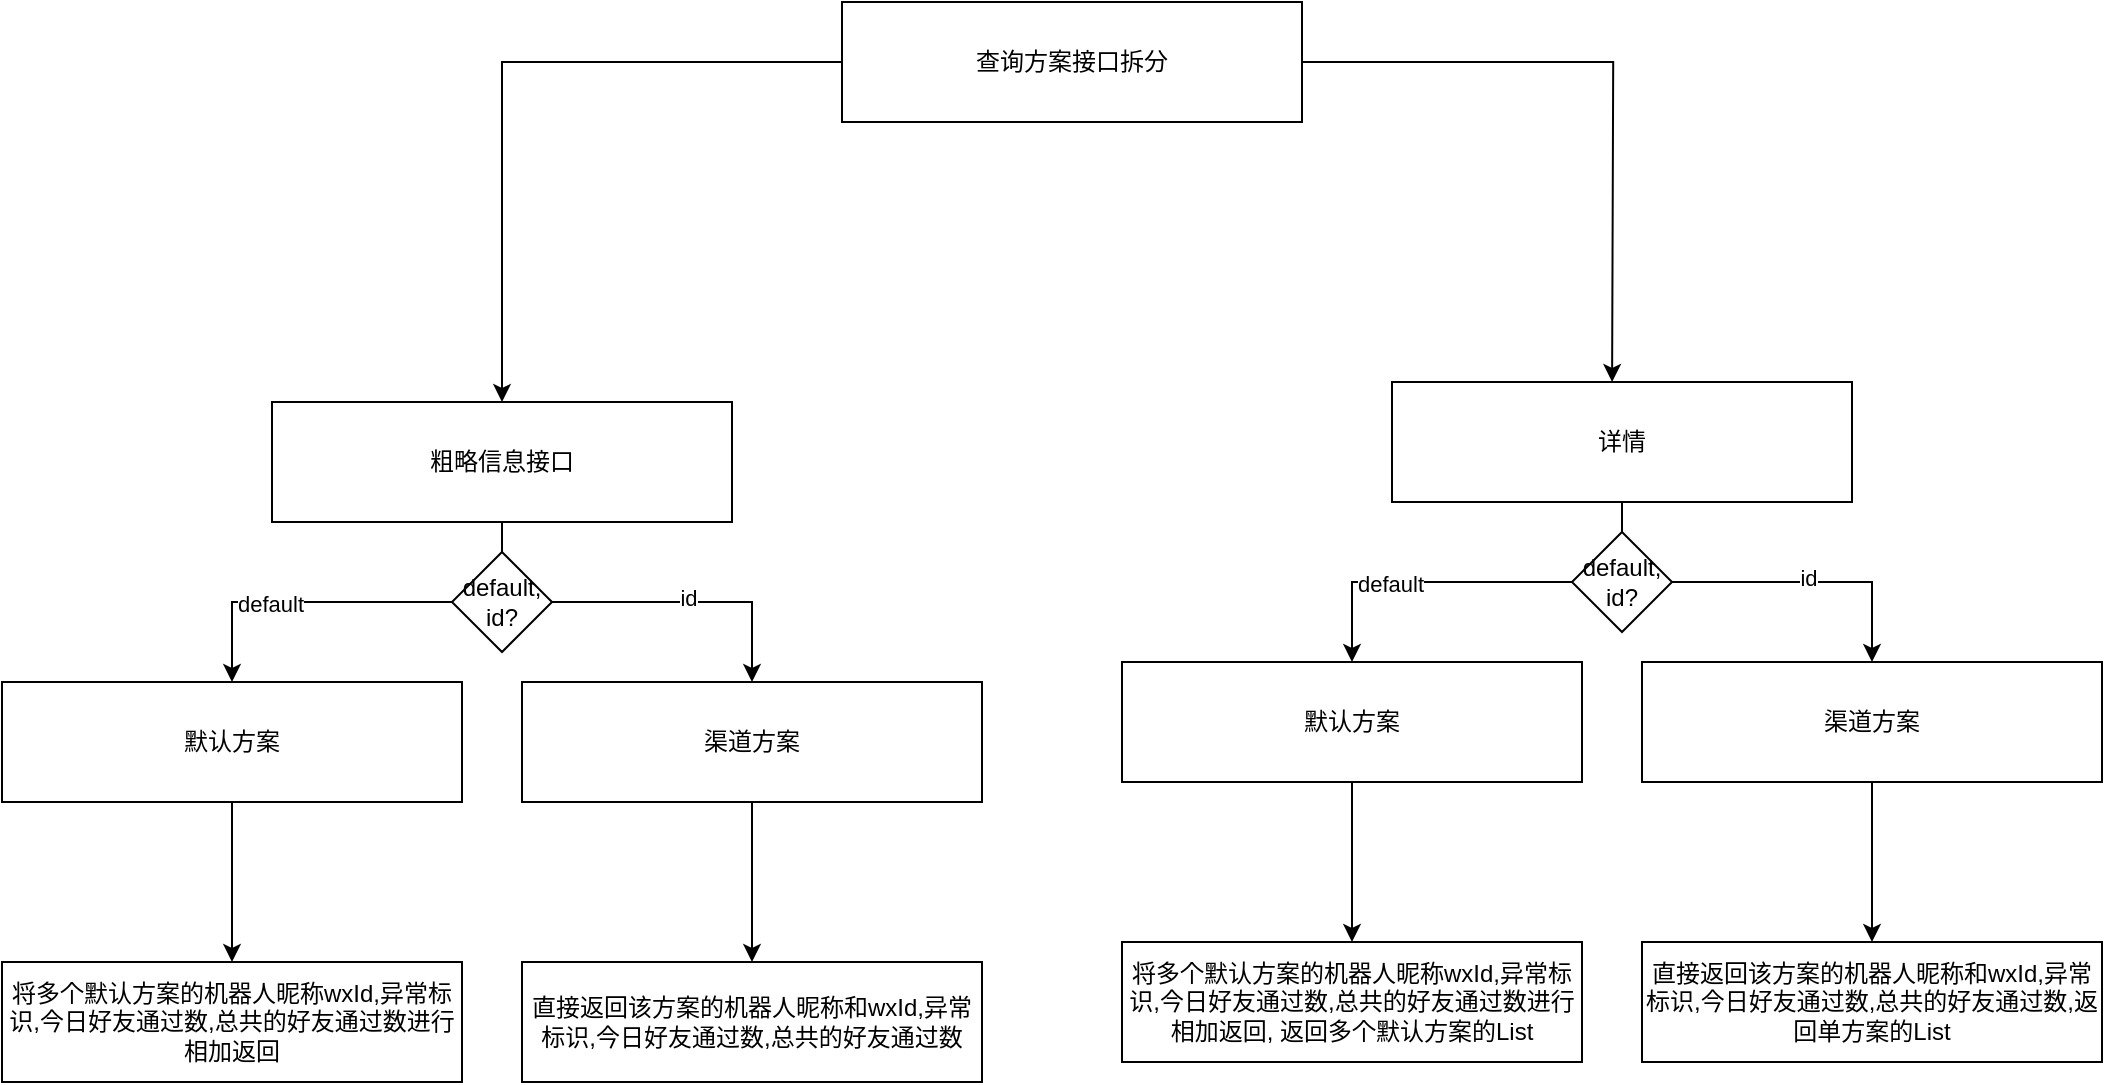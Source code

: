 <mxfile version="22.1.0" type="github">
  <diagram name="第 1 页" id="sePaThno3yrbPFlchOn1">
    <mxGraphModel dx="1489" dy="783" grid="1" gridSize="10" guides="1" tooltips="1" connect="1" arrows="1" fold="1" page="1" pageScale="1" pageWidth="827" pageHeight="1169" math="0" shadow="0">
      <root>
        <mxCell id="0" />
        <mxCell id="1" parent="0" />
        <mxCell id="CX-PVgMaYONu4-ApPANH-3" value="" style="edgeStyle=orthogonalEdgeStyle;rounded=0;orthogonalLoop=1;jettySize=auto;html=1;" edge="1" parent="1" source="CX-PVgMaYONu4-ApPANH-7" target="CX-PVgMaYONu4-ApPANH-11">
          <mxGeometry relative="1" as="geometry" />
        </mxCell>
        <mxCell id="CX-PVgMaYONu4-ApPANH-66" value="" style="edgeStyle=orthogonalEdgeStyle;rounded=0;orthogonalLoop=1;jettySize=auto;html=1;entryX=0.435;entryY=-0.083;entryDx=0;entryDy=0;entryPerimeter=0;exitX=1;exitY=0.5;exitDx=0;exitDy=0;" edge="1" parent="1" source="CX-PVgMaYONu4-ApPANH-7">
          <mxGeometry relative="1" as="geometry">
            <mxPoint x="690" y="435.047" as="sourcePoint" />
            <mxPoint x="835.05" y="590.0" as="targetPoint" />
          </mxGeometry>
        </mxCell>
        <mxCell id="CX-PVgMaYONu4-ApPANH-7" value="查询方案接口拆分" style="rounded=0;whiteSpace=wrap;html=1;" vertex="1" parent="1">
          <mxGeometry x="450" y="400" width="230" height="60" as="geometry" />
        </mxCell>
        <mxCell id="CX-PVgMaYONu4-ApPANH-10" value="" style="edgeStyle=orthogonalEdgeStyle;rounded=0;orthogonalLoop=1;jettySize=auto;html=1;" edge="1" parent="1" source="CX-PVgMaYONu4-ApPANH-11" target="CX-PVgMaYONu4-ApPANH-18">
          <mxGeometry relative="1" as="geometry">
            <Array as="points">
              <mxPoint x="280" y="700" />
              <mxPoint x="145" y="700" />
            </Array>
          </mxGeometry>
        </mxCell>
        <mxCell id="CX-PVgMaYONu4-ApPANH-51" value="default" style="edgeLabel;html=1;align=center;verticalAlign=middle;resizable=0;points=[];" vertex="1" connectable="0" parent="CX-PVgMaYONu4-ApPANH-10">
          <mxGeometry x="0.455" y="1" relative="1" as="geometry">
            <mxPoint as="offset" />
          </mxGeometry>
        </mxCell>
        <mxCell id="CX-PVgMaYONu4-ApPANH-30" value="" style="edgeStyle=orthogonalEdgeStyle;rounded=0;orthogonalLoop=1;jettySize=auto;html=1;" edge="1" parent="1" source="CX-PVgMaYONu4-ApPANH-11" target="CX-PVgMaYONu4-ApPANH-29">
          <mxGeometry relative="1" as="geometry" />
        </mxCell>
        <mxCell id="CX-PVgMaYONu4-ApPANH-52" value="id" style="edgeLabel;html=1;align=center;verticalAlign=middle;resizable=0;points=[];" vertex="1" connectable="0" parent="CX-PVgMaYONu4-ApPANH-30">
          <mxGeometry x="0.298" y="2" relative="1" as="geometry">
            <mxPoint as="offset" />
          </mxGeometry>
        </mxCell>
        <mxCell id="CX-PVgMaYONu4-ApPANH-11" value="粗略信息接口" style="rounded=0;whiteSpace=wrap;html=1;" vertex="1" parent="1">
          <mxGeometry x="165" y="600" width="230" height="60" as="geometry" />
        </mxCell>
        <mxCell id="CX-PVgMaYONu4-ApPANH-16" value="" style="edgeStyle=orthogonalEdgeStyle;rounded=0;orthogonalLoop=1;jettySize=auto;html=1;" edge="1" parent="1" source="CX-PVgMaYONu4-ApPANH-18" target="CX-PVgMaYONu4-ApPANH-21">
          <mxGeometry relative="1" as="geometry" />
        </mxCell>
        <mxCell id="CX-PVgMaYONu4-ApPANH-18" value="默认方案" style="rounded=0;whiteSpace=wrap;html=1;" vertex="1" parent="1">
          <mxGeometry x="30" y="740" width="230" height="60" as="geometry" />
        </mxCell>
        <mxCell id="CX-PVgMaYONu4-ApPANH-21" value="将多个默认方案的机器人昵称wxId,异常标识,今日好友通过数,总共的好友通过数进行相加返回" style="rounded=0;whiteSpace=wrap;html=1;" vertex="1" parent="1">
          <mxGeometry x="30" y="880" width="230" height="60" as="geometry" />
        </mxCell>
        <mxCell id="CX-PVgMaYONu4-ApPANH-37" value="" style="edgeStyle=orthogonalEdgeStyle;rounded=0;orthogonalLoop=1;jettySize=auto;html=1;" edge="1" parent="1" source="CX-PVgMaYONu4-ApPANH-29" target="CX-PVgMaYONu4-ApPANH-36">
          <mxGeometry relative="1" as="geometry" />
        </mxCell>
        <mxCell id="CX-PVgMaYONu4-ApPANH-29" value="渠道方案" style="rounded=0;whiteSpace=wrap;html=1;" vertex="1" parent="1">
          <mxGeometry x="290" y="740" width="230" height="60" as="geometry" />
        </mxCell>
        <mxCell id="CX-PVgMaYONu4-ApPANH-36" value="直接返回该方案的机器人昵称和wxId,异常标识,今日好友通过数,总共的好友通过数" style="rounded=0;whiteSpace=wrap;html=1;" vertex="1" parent="1">
          <mxGeometry x="290" y="880" width="230" height="60" as="geometry" />
        </mxCell>
        <mxCell id="CX-PVgMaYONu4-ApPANH-45" value="default, id?" style="rhombus;whiteSpace=wrap;html=1;" vertex="1" parent="1">
          <mxGeometry x="255" y="675" width="50" height="50" as="geometry" />
        </mxCell>
        <mxCell id="CX-PVgMaYONu4-ApPANH-53" value="" style="edgeStyle=orthogonalEdgeStyle;rounded=0;orthogonalLoop=1;jettySize=auto;html=1;" edge="1" parent="1" source="CX-PVgMaYONu4-ApPANH-57" target="CX-PVgMaYONu4-ApPANH-59">
          <mxGeometry relative="1" as="geometry">
            <Array as="points">
              <mxPoint x="840" y="690" />
              <mxPoint x="705" y="690" />
            </Array>
          </mxGeometry>
        </mxCell>
        <mxCell id="CX-PVgMaYONu4-ApPANH-54" value="default" style="edgeLabel;html=1;align=center;verticalAlign=middle;resizable=0;points=[];" vertex="1" connectable="0" parent="CX-PVgMaYONu4-ApPANH-53">
          <mxGeometry x="0.455" y="1" relative="1" as="geometry">
            <mxPoint as="offset" />
          </mxGeometry>
        </mxCell>
        <mxCell id="CX-PVgMaYONu4-ApPANH-55" value="" style="edgeStyle=orthogonalEdgeStyle;rounded=0;orthogonalLoop=1;jettySize=auto;html=1;" edge="1" parent="1" source="CX-PVgMaYONu4-ApPANH-57" target="CX-PVgMaYONu4-ApPANH-62">
          <mxGeometry relative="1" as="geometry" />
        </mxCell>
        <mxCell id="CX-PVgMaYONu4-ApPANH-56" value="id" style="edgeLabel;html=1;align=center;verticalAlign=middle;resizable=0;points=[];" vertex="1" connectable="0" parent="CX-PVgMaYONu4-ApPANH-55">
          <mxGeometry x="0.298" y="2" relative="1" as="geometry">
            <mxPoint as="offset" />
          </mxGeometry>
        </mxCell>
        <mxCell id="CX-PVgMaYONu4-ApPANH-57" value="详情" style="rounded=0;whiteSpace=wrap;html=1;" vertex="1" parent="1">
          <mxGeometry x="725" y="590" width="230" height="60" as="geometry" />
        </mxCell>
        <mxCell id="CX-PVgMaYONu4-ApPANH-58" value="" style="edgeStyle=orthogonalEdgeStyle;rounded=0;orthogonalLoop=1;jettySize=auto;html=1;" edge="1" parent="1" source="CX-PVgMaYONu4-ApPANH-59" target="CX-PVgMaYONu4-ApPANH-60">
          <mxGeometry relative="1" as="geometry" />
        </mxCell>
        <mxCell id="CX-PVgMaYONu4-ApPANH-59" value="默认方案" style="rounded=0;whiteSpace=wrap;html=1;" vertex="1" parent="1">
          <mxGeometry x="590" y="730" width="230" height="60" as="geometry" />
        </mxCell>
        <mxCell id="CX-PVgMaYONu4-ApPANH-60" value="将多个默认方案的机器人昵称wxId,异常标识,今日好友通过数,总共的好友通过数进行相加返回, 返回多个默认方案的List" style="rounded=0;whiteSpace=wrap;html=1;" vertex="1" parent="1">
          <mxGeometry x="590" y="870" width="230" height="60" as="geometry" />
        </mxCell>
        <mxCell id="CX-PVgMaYONu4-ApPANH-61" value="" style="edgeStyle=orthogonalEdgeStyle;rounded=0;orthogonalLoop=1;jettySize=auto;html=1;" edge="1" parent="1" source="CX-PVgMaYONu4-ApPANH-62" target="CX-PVgMaYONu4-ApPANH-63">
          <mxGeometry relative="1" as="geometry" />
        </mxCell>
        <mxCell id="CX-PVgMaYONu4-ApPANH-62" value="渠道方案" style="rounded=0;whiteSpace=wrap;html=1;" vertex="1" parent="1">
          <mxGeometry x="850" y="730" width="230" height="60" as="geometry" />
        </mxCell>
        <mxCell id="CX-PVgMaYONu4-ApPANH-63" value="直接返回该方案的机器人昵称和wxId,异常标识,今日好友通过数,总共的好友通过数,返回单方案的List" style="rounded=0;whiteSpace=wrap;html=1;" vertex="1" parent="1">
          <mxGeometry x="850" y="870" width="230" height="60" as="geometry" />
        </mxCell>
        <mxCell id="CX-PVgMaYONu4-ApPANH-64" value="default, id?" style="rhombus;whiteSpace=wrap;html=1;" vertex="1" parent="1">
          <mxGeometry x="815" y="665" width="50" height="50" as="geometry" />
        </mxCell>
      </root>
    </mxGraphModel>
  </diagram>
</mxfile>

